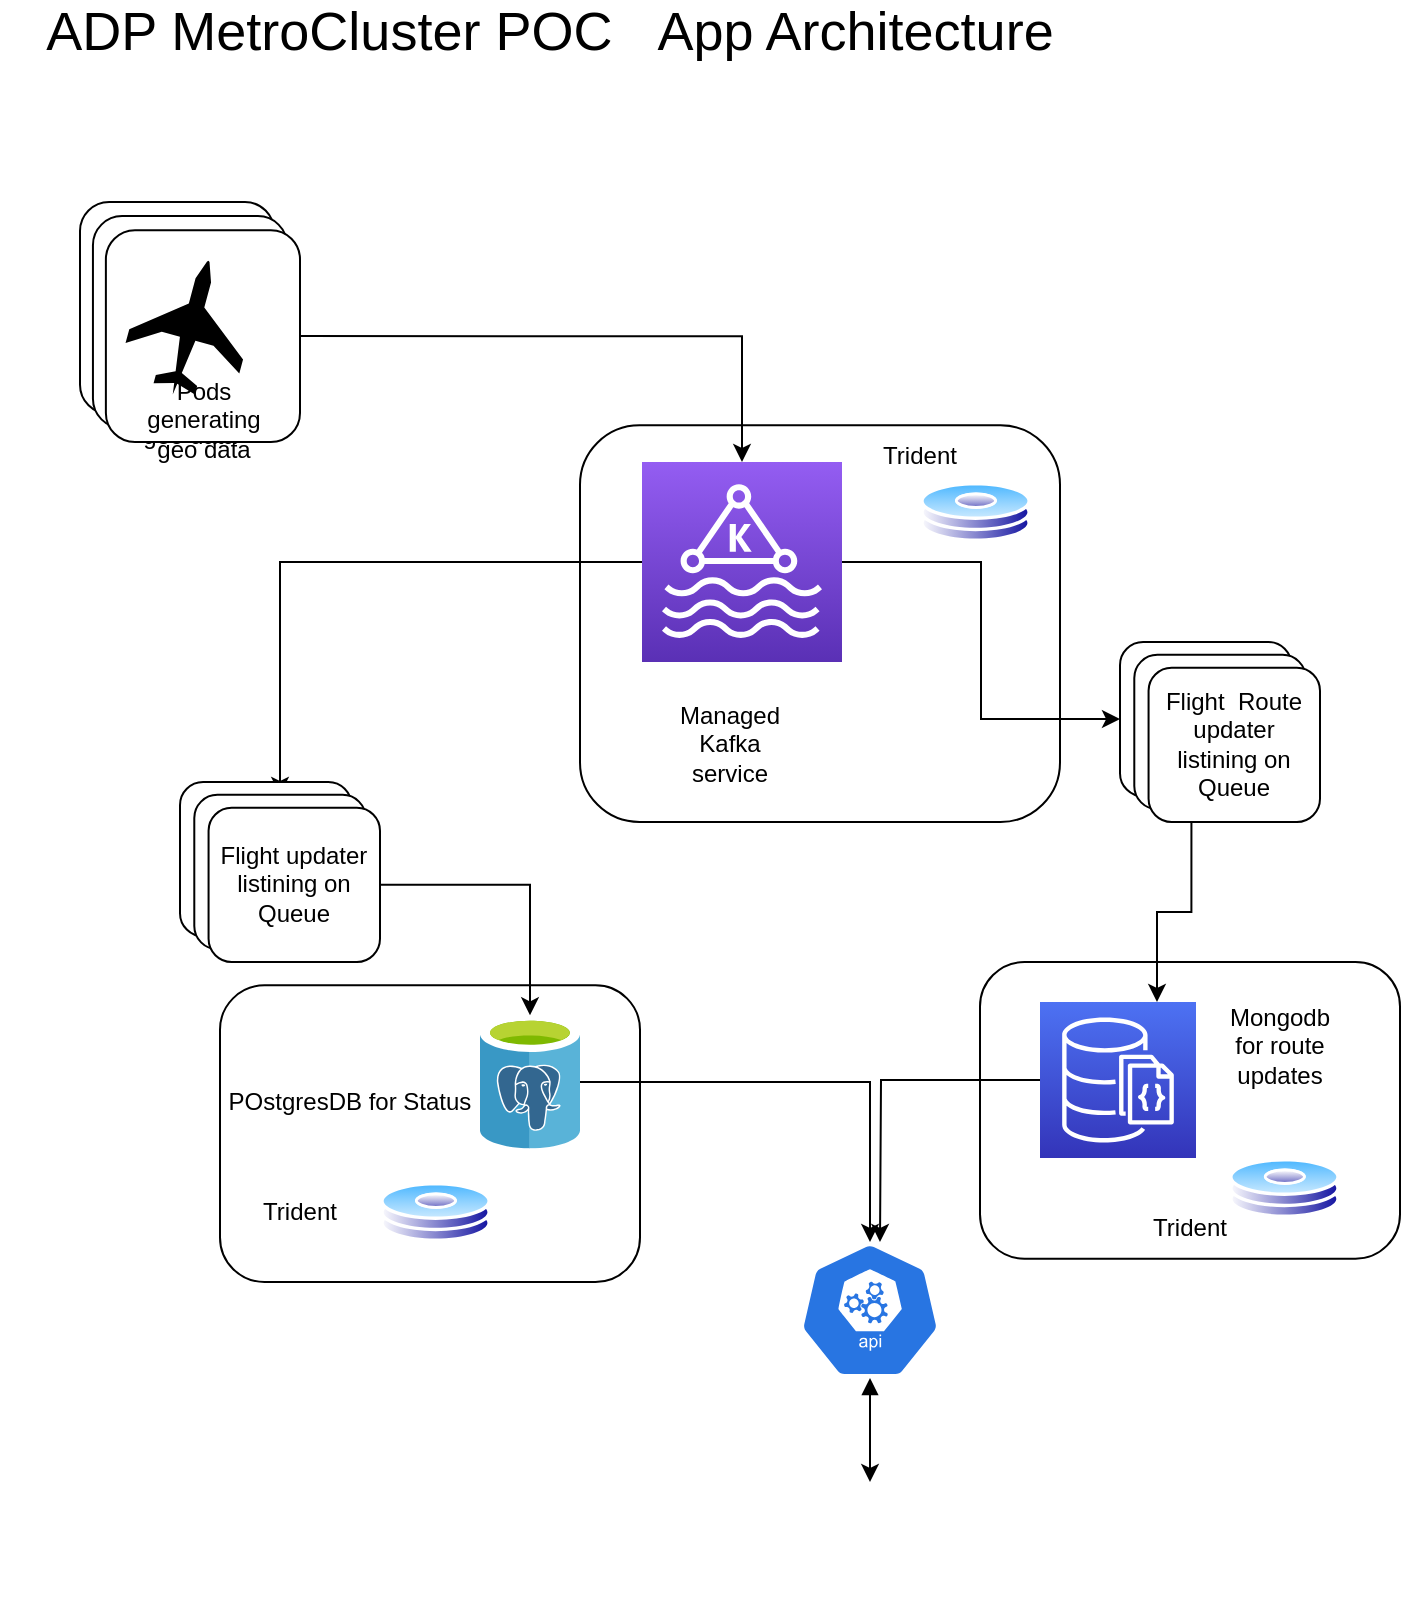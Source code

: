 <mxfile version="21.7.2" type="github">
  <diagram name="Page-1" id="NvGcUyZ1FJXEg74DDzK-">
    <mxGraphModel dx="1242" dy="784" grid="1" gridSize="10" guides="1" tooltips="1" connect="1" arrows="1" fold="1" page="1" pageScale="1" pageWidth="850" pageHeight="1100" math="0" shadow="0">
      <root>
        <mxCell id="0" />
        <mxCell id="1" parent="0" />
        <mxCell id="2dXnO25dVMatQIKEovaV-50" value="" style="rounded=1;whiteSpace=wrap;html=1;" vertex="1" parent="1">
          <mxGeometry x="380" y="261.66" width="240" height="198.34" as="geometry" />
        </mxCell>
        <mxCell id="2dXnO25dVMatQIKEovaV-48" value="" style="rounded=1;whiteSpace=wrap;html=1;" vertex="1" parent="1">
          <mxGeometry x="580" y="530" width="210" height="148.34" as="geometry" />
        </mxCell>
        <mxCell id="2dXnO25dVMatQIKEovaV-46" value="" style="rounded=1;whiteSpace=wrap;html=1;" vertex="1" parent="1">
          <mxGeometry x="200" y="541.66" width="210" height="148.34" as="geometry" />
        </mxCell>
        <mxCell id="2dXnO25dVMatQIKEovaV-15" style="edgeStyle=orthogonalEdgeStyle;rounded=0;orthogonalLoop=1;jettySize=auto;html=1;entryX=0.5;entryY=0;entryDx=0;entryDy=0;" edge="1" parent="1" source="2dXnO25dVMatQIKEovaV-4" target="2dXnO25dVMatQIKEovaV-17">
          <mxGeometry relative="1" as="geometry">
            <mxPoint x="250" y="570" as="targetPoint" />
          </mxGeometry>
        </mxCell>
        <mxCell id="2dXnO25dVMatQIKEovaV-24" style="edgeStyle=orthogonalEdgeStyle;rounded=0;orthogonalLoop=1;jettySize=auto;html=1;exitX=1;exitY=0.5;exitDx=0;exitDy=0;exitPerimeter=0;" edge="1" parent="1" source="2dXnO25dVMatQIKEovaV-4" target="2dXnO25dVMatQIKEovaV-21">
          <mxGeometry relative="1" as="geometry" />
        </mxCell>
        <mxCell id="2dXnO25dVMatQIKEovaV-4" value="" style="sketch=0;points=[[0,0,0],[0.25,0,0],[0.5,0,0],[0.75,0,0],[1,0,0],[0,1,0],[0.25,1,0],[0.5,1,0],[0.75,1,0],[1,1,0],[0,0.25,0],[0,0.5,0],[0,0.75,0],[1,0.25,0],[1,0.5,0],[1,0.75,0]];outlineConnect=0;fontColor=#232F3E;gradientColor=#945DF2;gradientDirection=north;fillColor=#5A30B5;strokeColor=#ffffff;dashed=0;verticalLabelPosition=bottom;verticalAlign=top;align=center;html=1;fontSize=12;fontStyle=0;aspect=fixed;shape=mxgraph.aws4.resourceIcon;resIcon=mxgraph.aws4.managed_streaming_for_kafka;" vertex="1" parent="1">
          <mxGeometry x="411" y="280" width="100" height="100" as="geometry" />
        </mxCell>
        <mxCell id="2dXnO25dVMatQIKEovaV-14" style="edgeStyle=orthogonalEdgeStyle;rounded=0;orthogonalLoop=1;jettySize=auto;html=1;exitX=1;exitY=0.5;exitDx=0;exitDy=0;entryX=0.5;entryY=0;entryDx=0;entryDy=0;entryPerimeter=0;" edge="1" parent="1" source="2dXnO25dVMatQIKEovaV-11" target="2dXnO25dVMatQIKEovaV-4">
          <mxGeometry relative="1" as="geometry" />
        </mxCell>
        <mxCell id="2dXnO25dVMatQIKEovaV-20" style="edgeStyle=orthogonalEdgeStyle;rounded=0;orthogonalLoop=1;jettySize=auto;html=1;exitX=1;exitY=0.5;exitDx=0;exitDy=0;" edge="1" parent="1" source="2dXnO25dVMatQIKEovaV-18" target="2dXnO25dVMatQIKEovaV-19">
          <mxGeometry relative="1" as="geometry" />
        </mxCell>
        <mxCell id="2dXnO25dVMatQIKEovaV-31" style="edgeStyle=orthogonalEdgeStyle;rounded=0;orthogonalLoop=1;jettySize=auto;html=1;entryX=0.5;entryY=0;entryDx=0;entryDy=0;entryPerimeter=0;" edge="1" parent="1" source="2dXnO25dVMatQIKEovaV-19" target="2dXnO25dVMatQIKEovaV-29">
          <mxGeometry relative="1" as="geometry" />
        </mxCell>
        <mxCell id="2dXnO25dVMatQIKEovaV-19" value="" style="shape=image;whiteSpace=wrap;html=1;boundedLbl=1;backgroundOutline=1;size=15;labelBackgroundColor=default;verticalAlign=top;verticalLabelPosition=bottom;sketch=0;aspect=fixed;points=[];image=img/lib/mscae/Azure_Database_for_PostgreSQL_servers.svg;" vertex="1" parent="1">
          <mxGeometry x="330" y="556.66" width="50" height="66.67" as="geometry" />
        </mxCell>
        <mxCell id="2dXnO25dVMatQIKEovaV-27" style="edgeStyle=orthogonalEdgeStyle;rounded=0;orthogonalLoop=1;jettySize=auto;html=1;exitX=0.25;exitY=1;exitDx=0;exitDy=0;entryX=0.75;entryY=0;entryDx=0;entryDy=0;entryPerimeter=0;" edge="1" parent="1" source="2dXnO25dVMatQIKEovaV-23" target="2dXnO25dVMatQIKEovaV-26">
          <mxGeometry relative="1" as="geometry" />
        </mxCell>
        <mxCell id="2dXnO25dVMatQIKEovaV-25" value="POstgresDB for Status" style="text;html=1;strokeColor=none;fillColor=none;align=center;verticalAlign=middle;whiteSpace=wrap;rounded=0;" vertex="1" parent="1">
          <mxGeometry x="200" y="577.5" width="130" height="45" as="geometry" />
        </mxCell>
        <mxCell id="2dXnO25dVMatQIKEovaV-39" style="edgeStyle=orthogonalEdgeStyle;rounded=0;orthogonalLoop=1;jettySize=auto;html=1;exitX=0;exitY=0.5;exitDx=0;exitDy=0;exitPerimeter=0;" edge="1" parent="1" source="2dXnO25dVMatQIKEovaV-26">
          <mxGeometry relative="1" as="geometry">
            <mxPoint x="530" y="670" as="targetPoint" />
          </mxGeometry>
        </mxCell>
        <mxCell id="2dXnO25dVMatQIKEovaV-26" value="" style="sketch=0;points=[[0,0,0],[0.25,0,0],[0.5,0,0],[0.75,0,0],[1,0,0],[0,1,0],[0.25,1,0],[0.5,1,0],[0.75,1,0],[1,1,0],[0,0.25,0],[0,0.5,0],[0,0.75,0],[1,0.25,0],[1,0.5,0],[1,0.75,0]];outlineConnect=0;fontColor=#232F3E;gradientColor=#4D72F3;gradientDirection=north;fillColor=#3334B9;strokeColor=#ffffff;dashed=0;verticalLabelPosition=bottom;verticalAlign=top;align=center;html=1;fontSize=12;fontStyle=0;aspect=fixed;shape=mxgraph.aws4.resourceIcon;resIcon=mxgraph.aws4.documentdb_with_mongodb_compatibility;" vertex="1" parent="1">
          <mxGeometry x="610" y="550" width="78" height="78" as="geometry" />
        </mxCell>
        <mxCell id="2dXnO25dVMatQIKEovaV-35" style="edgeStyle=orthogonalEdgeStyle;rounded=0;orthogonalLoop=1;jettySize=auto;html=1;exitX=0.5;exitY=1;exitDx=0;exitDy=0;exitPerimeter=0;startArrow=block;startFill=1;" edge="1" parent="1" source="2dXnO25dVMatQIKEovaV-29" target="2dXnO25dVMatQIKEovaV-34">
          <mxGeometry relative="1" as="geometry" />
        </mxCell>
        <mxCell id="2dXnO25dVMatQIKEovaV-29" value="" style="sketch=0;html=1;dashed=0;whitespace=wrap;fillColor=#2875E2;strokeColor=#ffffff;points=[[0.005,0.63,0],[0.1,0.2,0],[0.9,0.2,0],[0.5,0,0],[0.995,0.63,0],[0.72,0.99,0],[0.5,1,0],[0.28,0.99,0]];verticalLabelPosition=bottom;align=center;verticalAlign=top;shape=mxgraph.kubernetes.icon;prIcon=api" vertex="1" parent="1">
          <mxGeometry x="480" y="670" width="90" height="68" as="geometry" />
        </mxCell>
        <mxCell id="2dXnO25dVMatQIKEovaV-34" value="" style="shape=image;html=1;verticalAlign=top;verticalLabelPosition=bottom;labelBackgroundColor=#ffffff;imageAspect=0;aspect=fixed;image=https://cdn4.iconfinder.com/data/icons/essentials-74/24/004_-_Website-128.png" vertex="1" parent="1">
          <mxGeometry x="490" y="790" width="70" height="70" as="geometry" />
        </mxCell>
        <mxCell id="2dXnO25dVMatQIKEovaV-36" value="" style="group" vertex="1" connectable="0" parent="1">
          <mxGeometry x="130" y="150" width="110" height="120" as="geometry" />
        </mxCell>
        <mxCell id="2dXnO25dVMatQIKEovaV-5" value="" style="group" vertex="1" connectable="0" parent="2dXnO25dVMatQIKEovaV-36">
          <mxGeometry width="97.059" height="105.882" as="geometry" />
        </mxCell>
        <mxCell id="2dXnO25dVMatQIKEovaV-2" value="" style="rounded=1;whiteSpace=wrap;html=1;" vertex="1" parent="2dXnO25dVMatQIKEovaV-5">
          <mxGeometry width="97.059" height="105.882" as="geometry" />
        </mxCell>
        <mxCell id="2dXnO25dVMatQIKEovaV-1" value="" style="shape=mxgraph.signs.transportation.airplane_4;html=1;pointerEvents=1;fillColor=#000000;strokeColor=none;verticalLabelPosition=bottom;verticalAlign=top;align=center;rotation=15;" vertex="1" parent="2dXnO25dVMatQIKEovaV-5">
          <mxGeometry x="12.941" y="14.118" width="58.882" height="69.176" as="geometry" />
        </mxCell>
        <mxCell id="2dXnO25dVMatQIKEovaV-3" value="Pods generating geo data" style="text;html=1;strokeColor=none;fillColor=none;align=center;verticalAlign=middle;whiteSpace=wrap;rounded=0;" vertex="1" parent="2dXnO25dVMatQIKEovaV-5">
          <mxGeometry x="9.706" y="84.706" width="77.647" height="21.176" as="geometry" />
        </mxCell>
        <mxCell id="2dXnO25dVMatQIKEovaV-6" value="" style="group" vertex="1" connectable="0" parent="2dXnO25dVMatQIKEovaV-36">
          <mxGeometry x="6.471" y="7.059" width="97.059" height="105.882" as="geometry" />
        </mxCell>
        <mxCell id="2dXnO25dVMatQIKEovaV-7" value="" style="rounded=1;whiteSpace=wrap;html=1;" vertex="1" parent="2dXnO25dVMatQIKEovaV-6">
          <mxGeometry width="97.059" height="105.882" as="geometry" />
        </mxCell>
        <mxCell id="2dXnO25dVMatQIKEovaV-8" value="" style="shape=mxgraph.signs.transportation.airplane_4;html=1;pointerEvents=1;fillColor=#000000;strokeColor=none;verticalLabelPosition=bottom;verticalAlign=top;align=center;rotation=15;" vertex="1" parent="2dXnO25dVMatQIKEovaV-6">
          <mxGeometry x="12.941" y="14.118" width="58.882" height="69.176" as="geometry" />
        </mxCell>
        <mxCell id="2dXnO25dVMatQIKEovaV-9" value="Pods generating geo data" style="text;html=1;strokeColor=none;fillColor=none;align=center;verticalAlign=middle;whiteSpace=wrap;rounded=0;" vertex="1" parent="2dXnO25dVMatQIKEovaV-6">
          <mxGeometry x="9.706" y="84.706" width="77.647" height="21.176" as="geometry" />
        </mxCell>
        <mxCell id="2dXnO25dVMatQIKEovaV-10" value="" style="group" vertex="1" connectable="0" parent="2dXnO25dVMatQIKEovaV-36">
          <mxGeometry x="12.941" y="14.118" width="97.059" height="105.882" as="geometry" />
        </mxCell>
        <mxCell id="2dXnO25dVMatQIKEovaV-11" value="" style="rounded=1;whiteSpace=wrap;html=1;" vertex="1" parent="2dXnO25dVMatQIKEovaV-10">
          <mxGeometry width="97.059" height="105.882" as="geometry" />
        </mxCell>
        <mxCell id="2dXnO25dVMatQIKEovaV-12" value="" style="shape=mxgraph.signs.transportation.airplane_4;html=1;pointerEvents=1;fillColor=#000000;strokeColor=none;verticalLabelPosition=bottom;verticalAlign=top;align=center;rotation=15;" vertex="1" parent="2dXnO25dVMatQIKEovaV-10">
          <mxGeometry x="12.941" y="14.118" width="58.882" height="69.176" as="geometry" />
        </mxCell>
        <mxCell id="2dXnO25dVMatQIKEovaV-13" value="Pods generating geo data" style="text;html=1;strokeColor=none;fillColor=none;align=center;verticalAlign=middle;whiteSpace=wrap;rounded=0;" vertex="1" parent="2dXnO25dVMatQIKEovaV-10">
          <mxGeometry x="9.706" y="84.706" width="77.647" height="21.176" as="geometry" />
        </mxCell>
        <mxCell id="2dXnO25dVMatQIKEovaV-37" value="" style="group" vertex="1" connectable="0" parent="1">
          <mxGeometry x="180" y="440" width="100" height="90" as="geometry" />
        </mxCell>
        <mxCell id="2dXnO25dVMatQIKEovaV-16" value="" style="rounded=1;whiteSpace=wrap;html=1;" vertex="1" parent="2dXnO25dVMatQIKEovaV-37">
          <mxGeometry width="85.714" height="77.143" as="geometry" />
        </mxCell>
        <mxCell id="2dXnO25dVMatQIKEovaV-17" value="" style="rounded=1;whiteSpace=wrap;html=1;" vertex="1" parent="2dXnO25dVMatQIKEovaV-37">
          <mxGeometry x="7.143" y="6.429" width="85.714" height="77.143" as="geometry" />
        </mxCell>
        <mxCell id="2dXnO25dVMatQIKEovaV-18" value="Flight updater&lt;br&gt;listining on Queue" style="rounded=1;whiteSpace=wrap;html=1;" vertex="1" parent="2dXnO25dVMatQIKEovaV-37">
          <mxGeometry x="14.286" y="12.857" width="85.714" height="77.143" as="geometry" />
        </mxCell>
        <mxCell id="2dXnO25dVMatQIKEovaV-38" value="" style="group" vertex="1" connectable="0" parent="1">
          <mxGeometry x="650" y="370" width="100" height="90" as="geometry" />
        </mxCell>
        <mxCell id="2dXnO25dVMatQIKEovaV-21" value="" style="rounded=1;whiteSpace=wrap;html=1;" vertex="1" parent="2dXnO25dVMatQIKEovaV-38">
          <mxGeometry width="85.714" height="77.143" as="geometry" />
        </mxCell>
        <mxCell id="2dXnO25dVMatQIKEovaV-22" value="" style="rounded=1;whiteSpace=wrap;html=1;" vertex="1" parent="2dXnO25dVMatQIKEovaV-38">
          <mxGeometry x="7.143" y="6.429" width="85.714" height="77.143" as="geometry" />
        </mxCell>
        <mxCell id="2dXnO25dVMatQIKEovaV-23" value="Flight&amp;nbsp; Route updater&lt;br&gt;listining on Queue" style="rounded=1;whiteSpace=wrap;html=1;" vertex="1" parent="2dXnO25dVMatQIKEovaV-38">
          <mxGeometry x="14.286" y="12.857" width="85.714" height="77.143" as="geometry" />
        </mxCell>
        <mxCell id="2dXnO25dVMatQIKEovaV-40" value="Mongodb for route updates" style="text;html=1;strokeColor=none;fillColor=none;align=center;verticalAlign=middle;whiteSpace=wrap;rounded=0;" vertex="1" parent="1">
          <mxGeometry x="700" y="556.66" width="60" height="30" as="geometry" />
        </mxCell>
        <mxCell id="2dXnO25dVMatQIKEovaV-41" value="&lt;font style=&quot;font-size: 27px;&quot;&gt;ADP MetroCluster POC&amp;nbsp; &amp;nbsp;App Architecture&lt;/font&gt;" style="text;html=1;strokeColor=none;fillColor=none;align=center;verticalAlign=middle;whiteSpace=wrap;rounded=0;" vertex="1" parent="1">
          <mxGeometry x="90" y="50" width="550" height="30" as="geometry" />
        </mxCell>
        <mxCell id="2dXnO25dVMatQIKEovaV-43" value="" style="image;aspect=fixed;perimeter=ellipsePerimeter;html=1;align=center;shadow=0;dashed=0;spacingTop=3;image=img/lib/active_directory/hard_disk.svg;" vertex="1" parent="1">
          <mxGeometry x="280" y="640" width="55.56" height="30" as="geometry" />
        </mxCell>
        <mxCell id="2dXnO25dVMatQIKEovaV-44" value="Trident" style="text;html=1;strokeColor=none;fillColor=none;align=center;verticalAlign=middle;whiteSpace=wrap;rounded=0;" vertex="1" parent="1">
          <mxGeometry x="210" y="640" width="60" height="30" as="geometry" />
        </mxCell>
        <mxCell id="2dXnO25dVMatQIKEovaV-47" value="" style="image;aspect=fixed;perimeter=ellipsePerimeter;html=1;align=center;shadow=0;dashed=0;spacingTop=3;image=img/lib/active_directory/hard_disk.svg;" vertex="1" parent="1">
          <mxGeometry x="704.44" y="628" width="55.56" height="30" as="geometry" />
        </mxCell>
        <mxCell id="2dXnO25dVMatQIKEovaV-49" value="" style="image;aspect=fixed;perimeter=ellipsePerimeter;html=1;align=center;shadow=0;dashed=0;spacingTop=3;image=img/lib/active_directory/hard_disk.svg;" vertex="1" parent="1">
          <mxGeometry x="550" y="290" width="55.56" height="30" as="geometry" />
        </mxCell>
        <mxCell id="2dXnO25dVMatQIKEovaV-51" value="Managed Kafka service" style="text;html=1;strokeColor=none;fillColor=none;align=center;verticalAlign=middle;whiteSpace=wrap;rounded=0;" vertex="1" parent="1">
          <mxGeometry x="425" y="406" width="60" height="30" as="geometry" />
        </mxCell>
        <mxCell id="2dXnO25dVMatQIKEovaV-52" value="Trident" style="text;html=1;strokeColor=none;fillColor=none;align=center;verticalAlign=middle;whiteSpace=wrap;rounded=0;" vertex="1" parent="1">
          <mxGeometry x="520" y="261.66" width="60" height="30" as="geometry" />
        </mxCell>
        <mxCell id="2dXnO25dVMatQIKEovaV-53" value="Trident" style="text;html=1;strokeColor=none;fillColor=none;align=center;verticalAlign=middle;whiteSpace=wrap;rounded=0;" vertex="1" parent="1">
          <mxGeometry x="655" y="648.34" width="60" height="30" as="geometry" />
        </mxCell>
      </root>
    </mxGraphModel>
  </diagram>
</mxfile>
